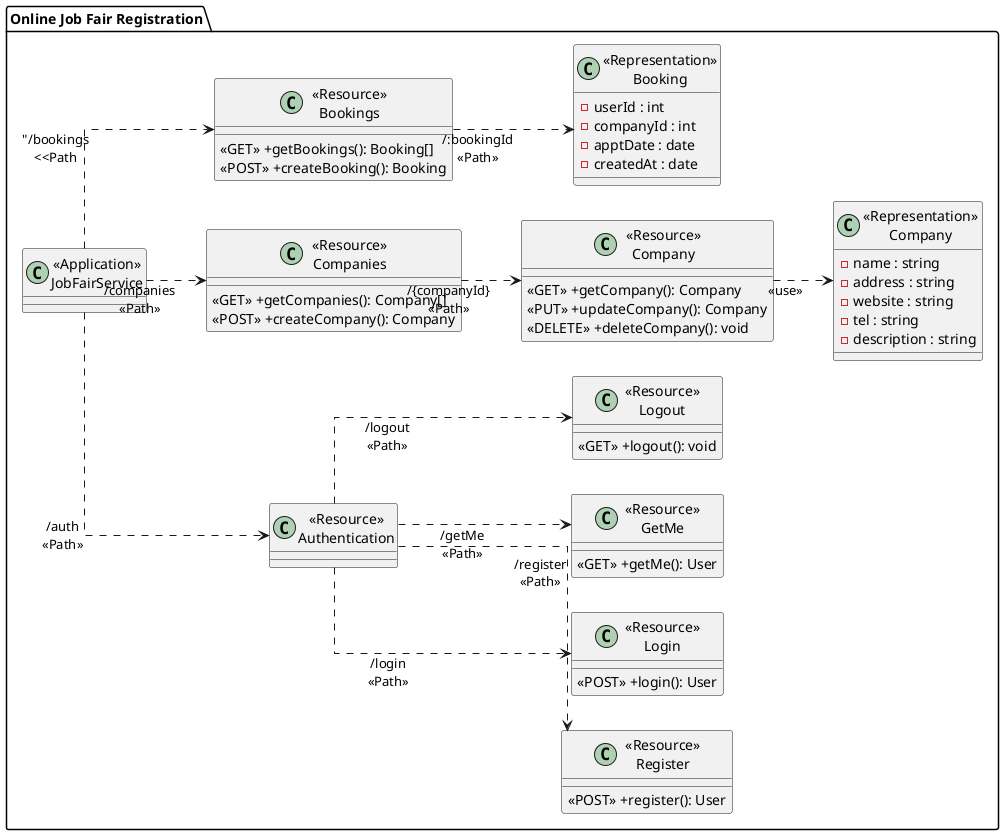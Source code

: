 @startuml
skinparam linetype ortho
left to right direction

package "Online Job Fair Registration" {
    
    class "<<Application>>\nJobFairService" as JobFairService {}

    ' AUTHENTICATION FLOW
    class "<<Resource>>\nAuthentication" as ResourceAuthentication {}

    class "<<Resource>>\nRegister" as RegisterResource {
        <<POST>> +register(): User
    }

    class "<<Resource>>\nLogin" as LoginResource {
        <<POST>> +login(): User
    }

    class "<<Resource>>\nGetMe" as GetMeResource {
        <<GET>> +getMe(): User
    }

    class "<<Resource>>\nLogout" as LogoutResource {
        <<GET>> +logout(): void
    }

    ' USER RESOURCE
    ' class "<<Representation>>\nUser" as RepresentationUser {
    '     - name : string
    '     - tel: string
    '     - email : string
    '     - password : string
    '     - role : string
    '     - createdAt : date
    '     - resetPasswordToken : string
    '     - resetPasswordExpire : date
    ' }

    ' COMPANY RESOURCE
    class "<<Resource>>\nCompanies" as ResourceCompanies {
        <<GET>> +getCompanies(): Company[]
        <<POST>> +createCompany(): Company
    }

    class "<<Resource>>\nCompany" as ResourceCompany {
        <<GET>> +getCompany(): Company
        <<PUT>> +updateCompany(): Company
        <<DELETE>> +deleteCompany(): void
    }

    class "<<Representation>>\nCompany" as RepresentationCompany {
        - name : string
        - address : string
        - website : string
        - tel : string
        - description : string
    }

    ' BOOKING RESOURCE
    class "<<Resource>>\nBookings" as ResourceBookings {
        <<GET>> +getBookings(): Booking[]
        <<POST>> +createBooking(): Booking
    }

    ' class "<<Resource>>\nBooking" as ResourceBooking {
    '     <<GET>> +getBooking(): Booking
    '     <<PUT>> +updateBooking(): Booking
    '     <<DELETE>> +deleteBooking(): void
    ' }

    class "<<Representation>>\nBooking" as RepresentationBooking {
        - userId : int
        - companyId : int
        - apptDate : date
        - createdAt : date
    }
}

' Application to Resource relationships
JobFairService ..> ResourceAuthentication : "/auth\n<<Path>>"
ResourceAuthentication ..> RegisterResource : "/register\n<<Path>>"
ResourceAuthentication ..> LoginResource : "/login\n<<Path>>"
ResourceAuthentication ..> GetMeResource : "/getMe\n<<Path>>"
ResourceAuthentication ..> LogoutResource : "/logout\n<<Path>>"

JobFairService ..> ResourceCompanies : "/companies\n<<Path>>"
ResourceCompanies ..> ResourceCompany : "/{companyId}\n<<Path>>"
ResourceCompany ..> RepresentationCompany : "<<use>>"

JobFairService ..> ResourceBookings : "/bookings\n<<Path
ResourceBookings ..> RepresentationBooking : "/:bookingId\n<<Path>>"
